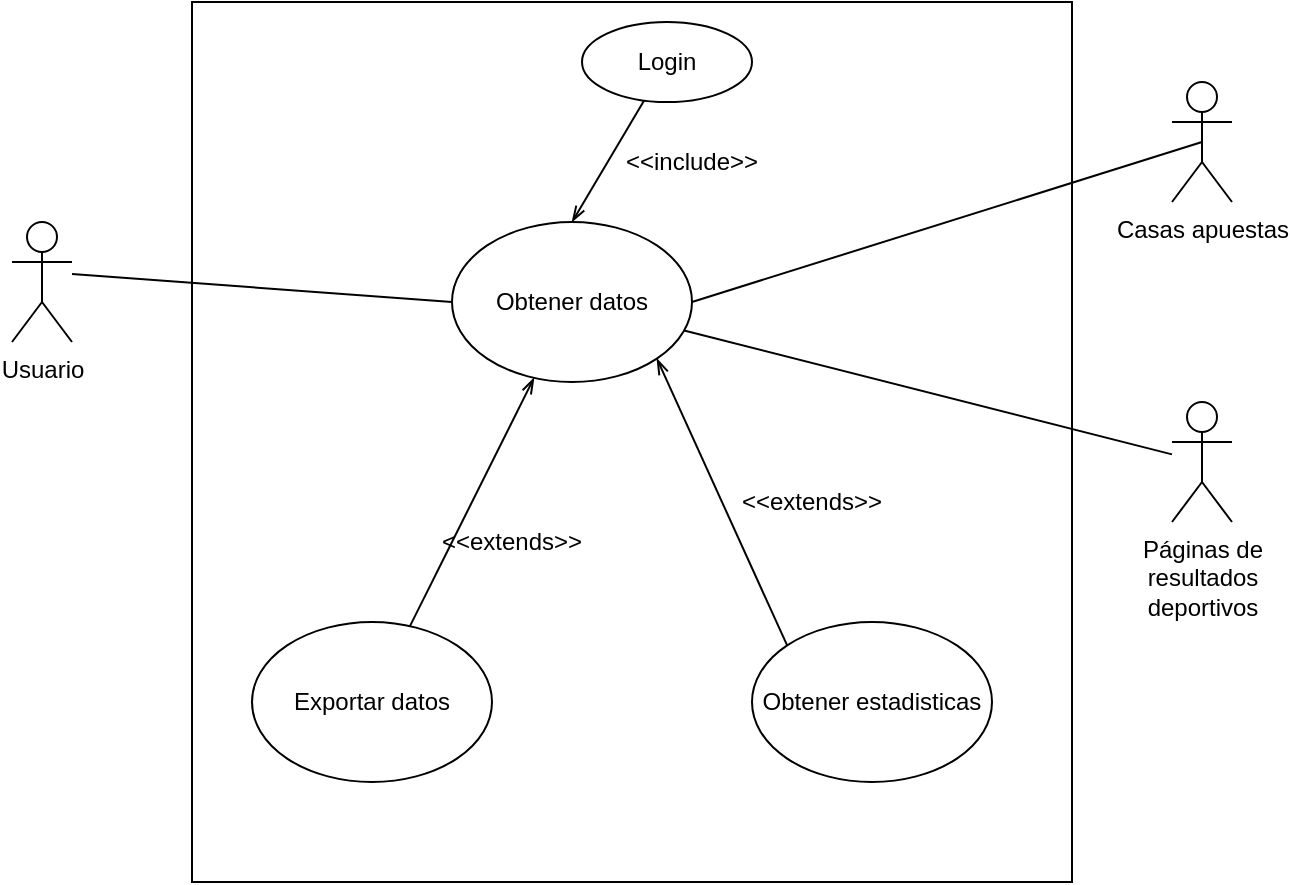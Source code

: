 <mxfile version="12.5.5" type="github">
  <diagram id="koSDf-8oMdk8nwm8_pve" name="Page-1">
    <mxGraphModel dx="782" dy="738" grid="1" gridSize="10" guides="1" tooltips="1" connect="1" arrows="1" fold="1" page="1" pageScale="1" pageWidth="850" pageHeight="1100" math="0" shadow="0">
      <root>
        <mxCell id="0"/>
        <mxCell id="1" parent="0"/>
        <mxCell id="7KtO6inaz9QOaPAK6rMS-1" value="" style="whiteSpace=wrap;html=1;aspect=fixed;fillColor=none;" vertex="1" parent="1">
          <mxGeometry x="170" y="10" width="440" height="440" as="geometry"/>
        </mxCell>
        <mxCell id="sqa8HyRBBxrVmal0rR0Y-12" style="edgeStyle=none;rounded=0;orthogonalLoop=1;jettySize=auto;html=1;entryX=0;entryY=0.5;entryDx=0;entryDy=0;endArrow=none;endFill=0;" parent="1" target="sqa8HyRBBxrVmal0rR0Y-2" edge="1">
          <mxGeometry relative="1" as="geometry">
            <mxPoint x="110" y="146" as="sourcePoint"/>
          </mxGeometry>
        </mxCell>
        <mxCell id="sqa8HyRBBxrVmal0rR0Y-13" style="edgeStyle=none;rounded=0;orthogonalLoop=1;jettySize=auto;html=1;endArrow=none;endFill=0;startArrow=openThin;startFill=0;" parent="1" source="sqa8HyRBBxrVmal0rR0Y-2" target="sqa8HyRBBxrVmal0rR0Y-7" edge="1">
          <mxGeometry relative="1" as="geometry"/>
        </mxCell>
        <mxCell id="sqa8HyRBBxrVmal0rR0Y-1" value="Usuario" style="shape=umlActor;verticalLabelPosition=bottom;labelBackgroundColor=#ffffff;verticalAlign=top;html=1;outlineConnect=0;" parent="1" vertex="1">
          <mxGeometry x="80" y="120" width="30" height="60" as="geometry"/>
        </mxCell>
        <mxCell id="sqa8HyRBBxrVmal0rR0Y-14" style="edgeStyle=none;rounded=0;orthogonalLoop=1;jettySize=auto;html=1;exitX=1;exitY=0.5;exitDx=0;exitDy=0;entryX=0.5;entryY=0.5;entryDx=0;entryDy=0;entryPerimeter=0;endArrow=none;endFill=0;" parent="1" source="sqa8HyRBBxrVmal0rR0Y-2" target="sqa8HyRBBxrVmal0rR0Y-3" edge="1">
          <mxGeometry relative="1" as="geometry"/>
        </mxCell>
        <mxCell id="sqa8HyRBBxrVmal0rR0Y-2" value="Obtener datos" style="ellipse;whiteSpace=wrap;html=1;" parent="1" vertex="1">
          <mxGeometry x="300" y="120" width="120" height="80" as="geometry"/>
        </mxCell>
        <mxCell id="sqa8HyRBBxrVmal0rR0Y-3" value="Casas apuestas" style="shape=umlActor;verticalLabelPosition=bottom;labelBackgroundColor=#ffffff;verticalAlign=top;html=1;outlineConnect=0;" parent="1" vertex="1">
          <mxGeometry x="660" y="50" width="30" height="60" as="geometry"/>
        </mxCell>
        <mxCell id="sqa8HyRBBxrVmal0rR0Y-15" style="edgeStyle=none;rounded=0;orthogonalLoop=1;jettySize=auto;html=1;endArrow=none;endFill=0;" parent="1" source="sqa8HyRBBxrVmal0rR0Y-6" edge="1" target="sqa8HyRBBxrVmal0rR0Y-2">
          <mxGeometry relative="1" as="geometry">
            <mxPoint x="390" y="100" as="targetPoint"/>
          </mxGeometry>
        </mxCell>
        <mxCell id="sqa8HyRBBxrVmal0rR0Y-6" value="&lt;div&gt;Páginas de &lt;br&gt;&lt;/div&gt;&lt;div&gt;resultados &lt;br&gt;&lt;/div&gt;&lt;div&gt;deportivos&lt;/div&gt;" style="shape=umlActor;verticalLabelPosition=bottom;labelBackgroundColor=#ffffff;verticalAlign=top;html=1;outlineConnect=0;" parent="1" vertex="1">
          <mxGeometry x="660" y="210" width="30" height="60" as="geometry"/>
        </mxCell>
        <mxCell id="sqa8HyRBBxrVmal0rR0Y-7" value="Exportar datos" style="ellipse;whiteSpace=wrap;html=1;" parent="1" vertex="1">
          <mxGeometry x="200" y="320" width="120" height="80" as="geometry"/>
        </mxCell>
        <mxCell id="sqa8HyRBBxrVmal0rR0Y-9" style="rounded=0;orthogonalLoop=1;jettySize=auto;html=1;exitX=0;exitY=0;exitDx=0;exitDy=0;endArrow=openThin;endFill=0;entryX=1;entryY=1;entryDx=0;entryDy=0;" parent="1" source="sqa8HyRBBxrVmal0rR0Y-8" edge="1" target="sqa8HyRBBxrVmal0rR0Y-2">
          <mxGeometry relative="1" as="geometry">
            <mxPoint x="320" y="270" as="targetPoint"/>
          </mxGeometry>
        </mxCell>
        <mxCell id="sqa8HyRBBxrVmal0rR0Y-8" value="Obtener estadisticas" style="ellipse;whiteSpace=wrap;html=1;" parent="1" vertex="1">
          <mxGeometry x="450" y="320" width="120" height="80" as="geometry"/>
        </mxCell>
        <mxCell id="sqa8HyRBBxrVmal0rR0Y-10" value="&amp;lt;&amp;lt;extends&amp;gt;&amp;gt;" style="text;html=1;strokeColor=none;fillColor=none;align=center;verticalAlign=middle;whiteSpace=wrap;rounded=0;" parent="1" vertex="1">
          <mxGeometry x="460" y="250" width="40" height="20" as="geometry"/>
        </mxCell>
        <mxCell id="7KtO6inaz9QOaPAK6rMS-2" value="&amp;lt;&amp;lt;extends&amp;gt;&amp;gt;" style="text;html=1;strokeColor=none;fillColor=none;align=center;verticalAlign=middle;whiteSpace=wrap;rounded=0;" vertex="1" parent="1">
          <mxGeometry x="310" y="270" width="40" height="20" as="geometry"/>
        </mxCell>
        <mxCell id="7KtO6inaz9QOaPAK6rMS-4" style="rounded=0;orthogonalLoop=1;jettySize=auto;html=1;entryX=0.5;entryY=0;entryDx=0;entryDy=0;startArrow=none;startFill=0;endArrow=openThin;endFill=0;" edge="1" parent="1" source="7KtO6inaz9QOaPAK6rMS-3" target="sqa8HyRBBxrVmal0rR0Y-2">
          <mxGeometry relative="1" as="geometry"/>
        </mxCell>
        <mxCell id="7KtO6inaz9QOaPAK6rMS-3" value="Login" style="ellipse;whiteSpace=wrap;html=1;fillColor=none;" vertex="1" parent="1">
          <mxGeometry x="365" y="20" width="85" height="40" as="geometry"/>
        </mxCell>
        <mxCell id="7KtO6inaz9QOaPAK6rMS-5" value="&amp;lt;&amp;lt;include&amp;gt;&amp;gt;" style="text;html=1;strokeColor=none;fillColor=none;align=center;verticalAlign=middle;whiteSpace=wrap;rounded=0;" vertex="1" parent="1">
          <mxGeometry x="400" y="80" width="40" height="20" as="geometry"/>
        </mxCell>
      </root>
    </mxGraphModel>
  </diagram>
</mxfile>
